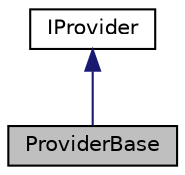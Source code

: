 digraph "ProviderBase"
{
 // LATEX_PDF_SIZE
  edge [fontname="Helvetica",fontsize="10",labelfontname="Helvetica",labelfontsize="10"];
  node [fontname="Helvetica",fontsize="10",shape=record];
  Node1 [label="ProviderBase",height=0.2,width=0.4,color="black", fillcolor="grey75", style="filled", fontcolor="black",tooltip="The entropy provider base class; this is not an operable class"];
  Node2 -> Node1 [dir="back",color="midnightblue",fontsize="10",style="solid",fontname="Helvetica"];
  Node2 [label="IProvider",height=0.2,width=0.4,color="black", fillcolor="white", style="filled",URL="$class_i_provider.html",tooltip="The entropy providers virtual interface class."];
}
